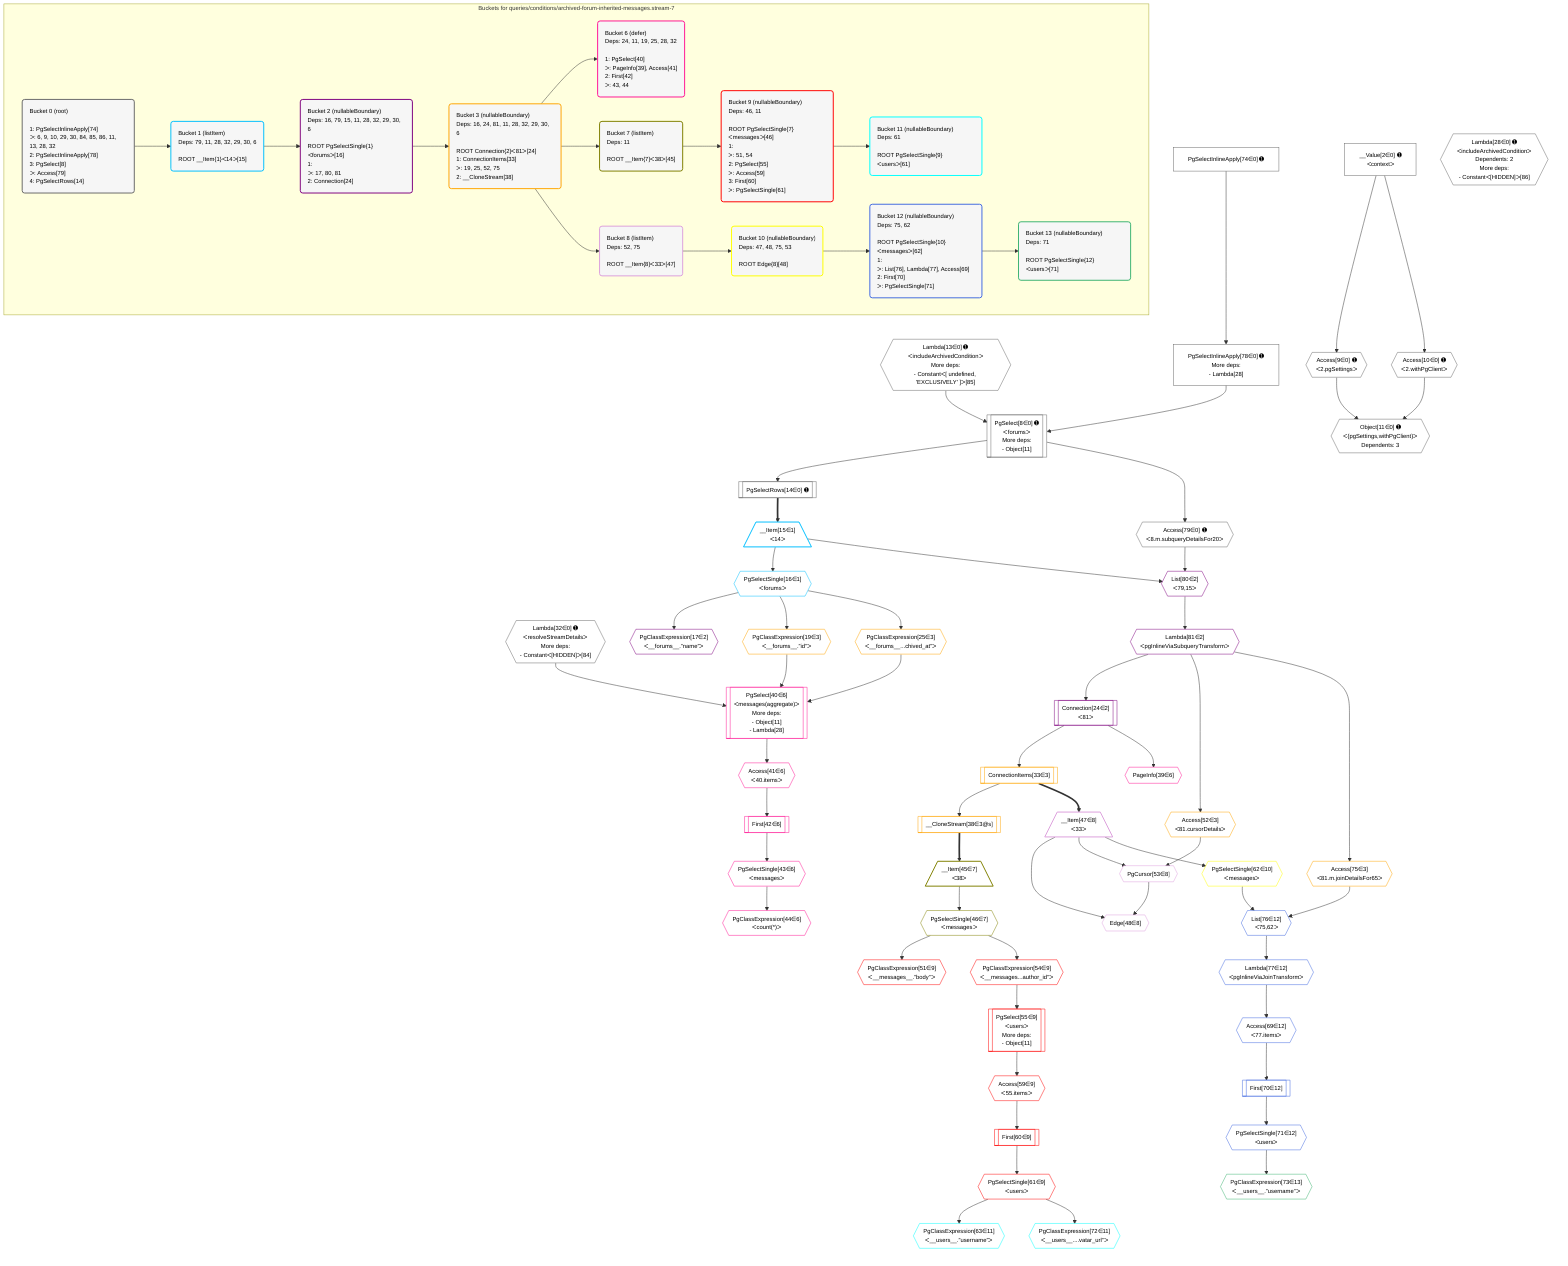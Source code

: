 %%{init: {'themeVariables': { 'fontSize': '12px'}}}%%
graph TD
    classDef path fill:#eee,stroke:#000,color:#000
    classDef plan fill:#fff,stroke-width:1px,color:#000
    classDef itemplan fill:#fff,stroke-width:2px,color:#000
    classDef unbatchedplan fill:#dff,stroke-width:1px,color:#000
    classDef sideeffectplan fill:#fcc,stroke-width:2px,color:#000
    classDef bucket fill:#f6f6f6,color:#000,stroke-width:2px,text-align:left

    subgraph "Buckets for queries/conditions/archived-forum-inherited-messages.stream-7"
    Bucket0("Bucket 0 (root)<br /><br />1: PgSelectInlineApply[74]<br />ᐳ: 6, 9, 10, 29, 30, 84, 85, 86, 11, 13, 28, 32<br />2: PgSelectInlineApply[78]<br />3: PgSelect[8]<br />ᐳ: Access[79]<br />4: PgSelectRows[14]"):::bucket
    Bucket1("Bucket 1 (listItem)<br />Deps: 79, 11, 28, 32, 29, 30, 6<br /><br />ROOT __Item{1}ᐸ14ᐳ[15]"):::bucket
    Bucket2("Bucket 2 (nullableBoundary)<br />Deps: 16, 79, 15, 11, 28, 32, 29, 30, 6<br /><br />ROOT PgSelectSingle{1}ᐸforumsᐳ[16]<br />1: <br />ᐳ: 17, 80, 81<br />2: Connection[24]"):::bucket
    Bucket3("Bucket 3 (nullableBoundary)<br />Deps: 16, 24, 81, 11, 28, 32, 29, 30, 6<br /><br />ROOT Connection{2}ᐸ81ᐳ[24]<br />1: ConnectionItems[33]<br />ᐳ: 19, 25, 52, 75<br />2: __CloneStream[38]"):::bucket
    Bucket6("Bucket 6 (defer)<br />Deps: 24, 11, 19, 25, 28, 32<br /><br />1: PgSelect[40]<br />ᐳ: PageInfo[39], Access[41]<br />2: First[42]<br />ᐳ: 43, 44"):::bucket
    Bucket7("Bucket 7 (listItem)<br />Deps: 11<br /><br />ROOT __Item{7}ᐸ38ᐳ[45]"):::bucket
    Bucket8("Bucket 8 (listItem)<br />Deps: 52, 75<br /><br />ROOT __Item{8}ᐸ33ᐳ[47]"):::bucket
    Bucket9("Bucket 9 (nullableBoundary)<br />Deps: 46, 11<br /><br />ROOT PgSelectSingle{7}ᐸmessagesᐳ[46]<br />1: <br />ᐳ: 51, 54<br />2: PgSelect[55]<br />ᐳ: Access[59]<br />3: First[60]<br />ᐳ: PgSelectSingle[61]"):::bucket
    Bucket10("Bucket 10 (nullableBoundary)<br />Deps: 47, 48, 75, 53<br /><br />ROOT Edge{8}[48]"):::bucket
    Bucket11("Bucket 11 (nullableBoundary)<br />Deps: 61<br /><br />ROOT PgSelectSingle{9}ᐸusersᐳ[61]"):::bucket
    Bucket12("Bucket 12 (nullableBoundary)<br />Deps: 75, 62<br /><br />ROOT PgSelectSingle{10}ᐸmessagesᐳ[62]<br />1: <br />ᐳ: List[76], Lambda[77], Access[69]<br />2: First[70]<br />ᐳ: PgSelectSingle[71]"):::bucket
    Bucket13("Bucket 13 (nullableBoundary)<br />Deps: 71<br /><br />ROOT PgSelectSingle{12}ᐸusersᐳ[71]"):::bucket
    end
    Bucket0 --> Bucket1
    Bucket1 --> Bucket2
    Bucket2 --> Bucket3
    Bucket3 --> Bucket6 & Bucket7 & Bucket8
    Bucket7 --> Bucket9
    Bucket8 --> Bucket10
    Bucket9 --> Bucket11
    Bucket10 --> Bucket12
    Bucket12 --> Bucket13

    %% plan dependencies
    PgSelect8[["PgSelect[8∈0] ➊<br />ᐸforumsᐳ<br />More deps:<br />- Object[11]"]]:::plan
    Lambda13{{"Lambda[13∈0] ➊<br />ᐸincludeArchivedConditionᐳ<br />More deps:<br />- Constantᐸ[ undefined, 'EXCLUSIVELY' ]ᐳ[85]"}}:::plan
    PgSelectInlineApply78["PgSelectInlineApply[78∈0] ➊<br />More deps:<br />- Lambda[28]"]:::plan
    Lambda13 & PgSelectInlineApply78 --> PgSelect8
    Object11{{"Object[11∈0] ➊<br />ᐸ{pgSettings,withPgClient}ᐳ<br />Dependents: 3"}}:::plan
    Access9{{"Access[9∈0] ➊<br />ᐸ2.pgSettingsᐳ"}}:::plan
    Access10{{"Access[10∈0] ➊<br />ᐸ2.withPgClientᐳ"}}:::plan
    Access9 & Access10 --> Object11
    PgSelectInlineApply74["PgSelectInlineApply[74∈0] ➊"]:::plan
    PgSelectInlineApply74 --> PgSelectInlineApply78
    __Value2["__Value[2∈0] ➊<br />ᐸcontextᐳ"]:::plan
    __Value2 --> Access9
    __Value2 --> Access10
    PgSelectRows14[["PgSelectRows[14∈0] ➊"]]:::plan
    PgSelect8 --> PgSelectRows14
    Lambda28{{"Lambda[28∈0] ➊<br />ᐸincludeArchivedConditionᐳ<br />Dependents: 2<br />More deps:<br />- Constantᐸ[HIDDEN]ᐳ[86]"}}:::plan
    Lambda32{{"Lambda[32∈0] ➊<br />ᐸresolveStreamDetailsᐳ<br />More deps:<br />- Constantᐸ[HIDDEN]ᐳ[84]"}}:::plan
    Access79{{"Access[79∈0] ➊<br />ᐸ8.m.subqueryDetailsFor20ᐳ"}}:::plan
    PgSelect8 --> Access79
    __Item15[/"__Item[15∈1]<br />ᐸ14ᐳ"\]:::itemplan
    PgSelectRows14 ==> __Item15
    PgSelectSingle16{{"PgSelectSingle[16∈1]<br />ᐸforumsᐳ"}}:::plan
    __Item15 --> PgSelectSingle16
    List80{{"List[80∈2]<br />ᐸ79,15ᐳ"}}:::plan
    Access79 & __Item15 --> List80
    PgClassExpression17{{"PgClassExpression[17∈2]<br />ᐸ__forums__.”name”ᐳ"}}:::plan
    PgSelectSingle16 --> PgClassExpression17
    Connection24[["Connection[24∈2]<br />ᐸ81ᐳ"]]:::plan
    Lambda81{{"Lambda[81∈2]<br />ᐸpgInlineViaSubqueryTransformᐳ"}}:::plan
    Lambda81 --> Connection24
    List80 --> Lambda81
    PgClassExpression19{{"PgClassExpression[19∈3]<br />ᐸ__forums__.”id”ᐳ"}}:::plan
    PgSelectSingle16 --> PgClassExpression19
    PgClassExpression25{{"PgClassExpression[25∈3]<br />ᐸ__forums__...chived_at”ᐳ"}}:::plan
    PgSelectSingle16 --> PgClassExpression25
    ConnectionItems33[["ConnectionItems[33∈3]"]]:::plan
    Connection24 --> ConnectionItems33
    __CloneStream38[["__CloneStream[38∈3@s]"]]:::plan
    ConnectionItems33 --> __CloneStream38
    Access52{{"Access[52∈3]<br />ᐸ81.cursorDetailsᐳ"}}:::plan
    Lambda81 --> Access52
    Access75{{"Access[75∈3]<br />ᐸ81.m.joinDetailsFor65ᐳ"}}:::plan
    Lambda81 --> Access75
    PgSelect40[["PgSelect[40∈6]<br />ᐸmessages(aggregate)ᐳ<br />More deps:<br />- Object[11]<br />- Lambda[28]"]]:::plan
    PgClassExpression19 & PgClassExpression25 & Lambda32 --> PgSelect40
    PageInfo39{{"PageInfo[39∈6]"}}:::plan
    Connection24 --> PageInfo39
    Access41{{"Access[41∈6]<br />ᐸ40.itemsᐳ"}}:::plan
    PgSelect40 --> Access41
    First42[["First[42∈6]"]]:::plan
    Access41 --> First42
    PgSelectSingle43{{"PgSelectSingle[43∈6]<br />ᐸmessagesᐳ"}}:::plan
    First42 --> PgSelectSingle43
    PgClassExpression44{{"PgClassExpression[44∈6]<br />ᐸcount(*)ᐳ"}}:::plan
    PgSelectSingle43 --> PgClassExpression44
    __Item45[/"__Item[45∈7]<br />ᐸ38ᐳ"\]:::itemplan
    __CloneStream38 ==> __Item45
    PgSelectSingle46{{"PgSelectSingle[46∈7]<br />ᐸmessagesᐳ"}}:::plan
    __Item45 --> PgSelectSingle46
    Edge48{{"Edge[48∈8]"}}:::plan
    __Item47[/"__Item[47∈8]<br />ᐸ33ᐳ"\]:::itemplan
    PgCursor53{{"PgCursor[53∈8]"}}:::plan
    __Item47 & PgCursor53 --> Edge48
    __Item47 & Access52 --> PgCursor53
    ConnectionItems33 ==> __Item47
    PgSelect55[["PgSelect[55∈9]<br />ᐸusersᐳ<br />More deps:<br />- Object[11]"]]:::plan
    PgClassExpression54{{"PgClassExpression[54∈9]<br />ᐸ__messages...author_id”ᐳ"}}:::plan
    PgClassExpression54 --> PgSelect55
    PgClassExpression51{{"PgClassExpression[51∈9]<br />ᐸ__messages__.”body”ᐳ"}}:::plan
    PgSelectSingle46 --> PgClassExpression51
    PgSelectSingle46 --> PgClassExpression54
    Access59{{"Access[59∈9]<br />ᐸ55.itemsᐳ"}}:::plan
    PgSelect55 --> Access59
    First60[["First[60∈9]"]]:::plan
    Access59 --> First60
    PgSelectSingle61{{"PgSelectSingle[61∈9]<br />ᐸusersᐳ"}}:::plan
    First60 --> PgSelectSingle61
    PgSelectSingle62{{"PgSelectSingle[62∈10]<br />ᐸmessagesᐳ"}}:::plan
    __Item47 --> PgSelectSingle62
    PgClassExpression63{{"PgClassExpression[63∈11]<br />ᐸ__users__.”username”ᐳ"}}:::plan
    PgSelectSingle61 --> PgClassExpression63
    PgClassExpression72{{"PgClassExpression[72∈11]<br />ᐸ__users__....vatar_url”ᐳ"}}:::plan
    PgSelectSingle61 --> PgClassExpression72
    List76{{"List[76∈12]<br />ᐸ75,62ᐳ"}}:::plan
    Access75 & PgSelectSingle62 --> List76
    Access69{{"Access[69∈12]<br />ᐸ77.itemsᐳ"}}:::plan
    Lambda77{{"Lambda[77∈12]<br />ᐸpgInlineViaJoinTransformᐳ"}}:::plan
    Lambda77 --> Access69
    First70[["First[70∈12]"]]:::plan
    Access69 --> First70
    PgSelectSingle71{{"PgSelectSingle[71∈12]<br />ᐸusersᐳ"}}:::plan
    First70 --> PgSelectSingle71
    List76 --> Lambda77
    PgClassExpression73{{"PgClassExpression[73∈13]<br />ᐸ__users__.”username”ᐳ"}}:::plan
    PgSelectSingle71 --> PgClassExpression73

    %% define steps
    classDef bucket0 stroke:#696969
    class Bucket0,__Value2,PgSelect8,Access9,Access10,Object11,Lambda13,PgSelectRows14,Lambda28,Lambda32,PgSelectInlineApply74,PgSelectInlineApply78,Access79 bucket0
    classDef bucket1 stroke:#00bfff
    class Bucket1,__Item15,PgSelectSingle16 bucket1
    classDef bucket2 stroke:#7f007f
    class Bucket2,PgClassExpression17,Connection24,List80,Lambda81 bucket2
    classDef bucket3 stroke:#ffa500
    class Bucket3,PgClassExpression19,PgClassExpression25,ConnectionItems33,__CloneStream38,Access52,Access75 bucket3
    classDef bucket6 stroke:#ff1493
    class Bucket6,PageInfo39,PgSelect40,Access41,First42,PgSelectSingle43,PgClassExpression44 bucket6
    classDef bucket7 stroke:#808000
    class Bucket7,__Item45,PgSelectSingle46 bucket7
    classDef bucket8 stroke:#dda0dd
    class Bucket8,__Item47,Edge48,PgCursor53 bucket8
    classDef bucket9 stroke:#ff0000
    class Bucket9,PgClassExpression51,PgClassExpression54,PgSelect55,Access59,First60,PgSelectSingle61 bucket9
    classDef bucket10 stroke:#ffff00
    class Bucket10,PgSelectSingle62 bucket10
    classDef bucket11 stroke:#00ffff
    class Bucket11,PgClassExpression63,PgClassExpression72 bucket11
    classDef bucket12 stroke:#4169e1
    class Bucket12,Access69,First70,PgSelectSingle71,List76,Lambda77 bucket12
    classDef bucket13 stroke:#3cb371
    class Bucket13,PgClassExpression73 bucket13